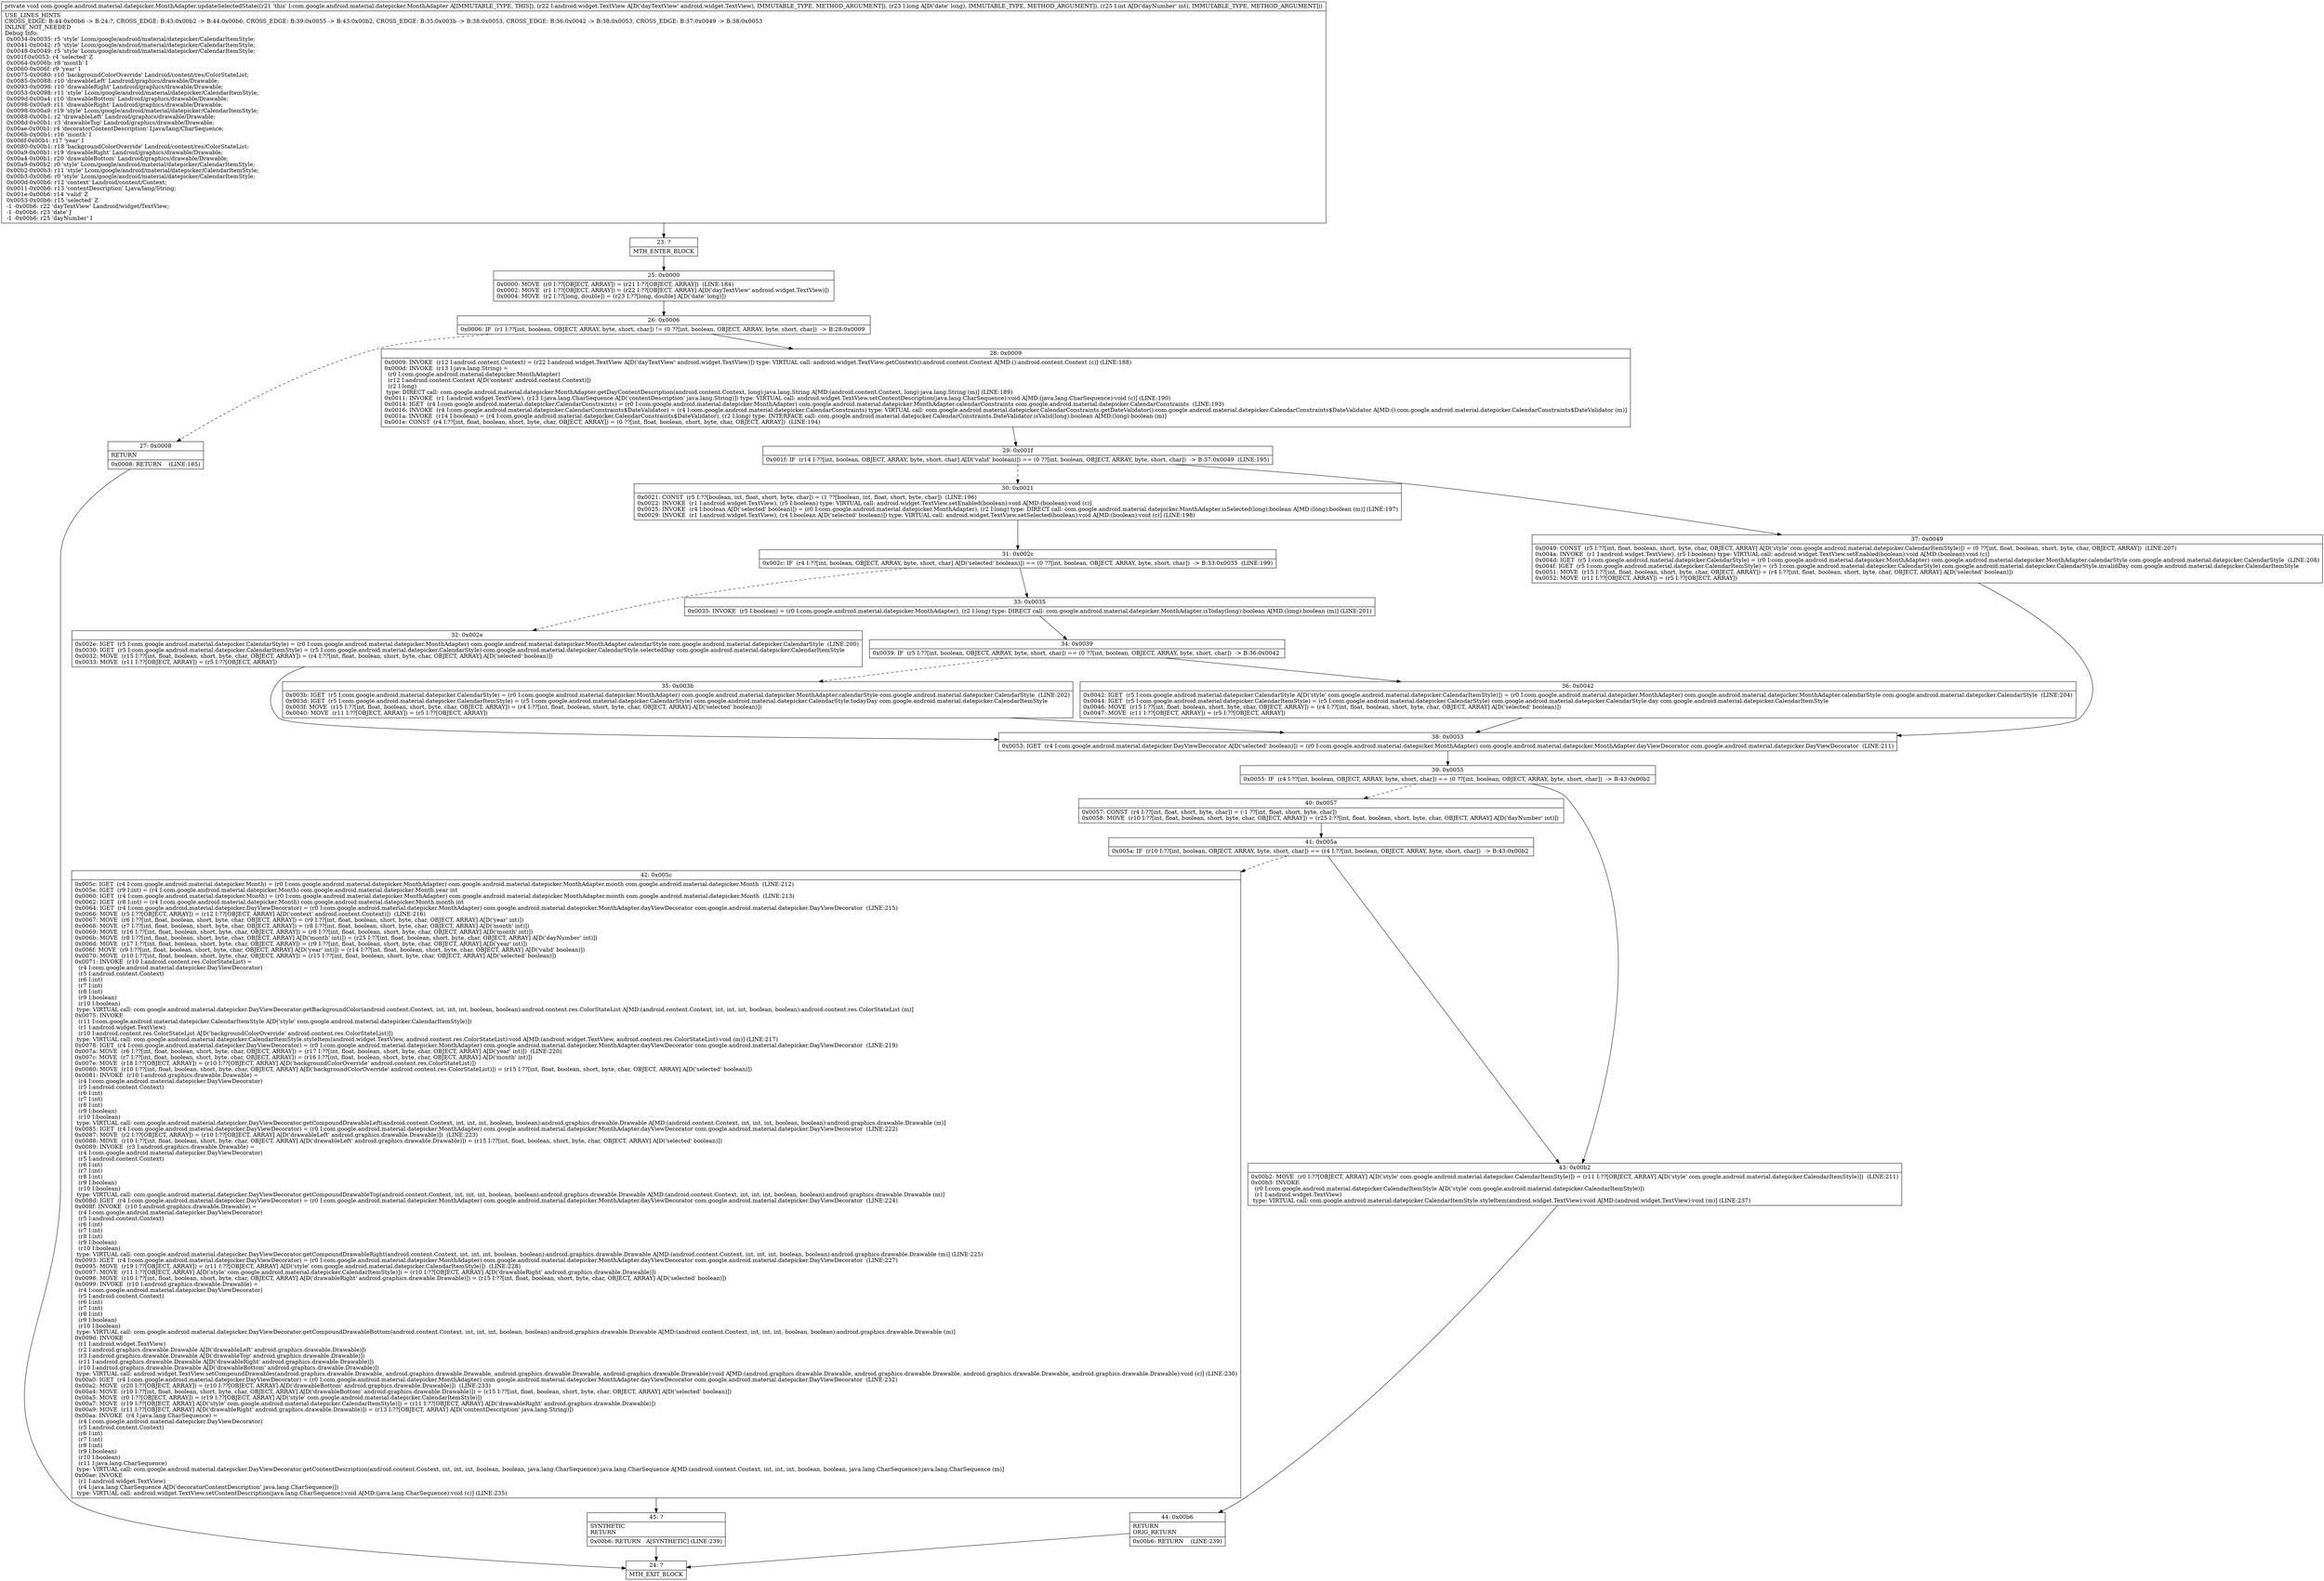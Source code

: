 digraph "CFG forcom.google.android.material.datepicker.MonthAdapter.updateSelectedState(Landroid\/widget\/TextView;JI)V" {
Node_23 [shape=record,label="{23\:\ ?|MTH_ENTER_BLOCK\l}"];
Node_25 [shape=record,label="{25\:\ 0x0000|0x0000: MOVE  (r0 I:??[OBJECT, ARRAY]) = (r21 I:??[OBJECT, ARRAY])  (LINE:184)\l0x0002: MOVE  (r1 I:??[OBJECT, ARRAY]) = (r22 I:??[OBJECT, ARRAY] A[D('dayTextView' android.widget.TextView)]) \l0x0004: MOVE  (r2 I:??[long, double]) = (r23 I:??[long, double] A[D('date' long)]) \l}"];
Node_26 [shape=record,label="{26\:\ 0x0006|0x0006: IF  (r1 I:??[int, boolean, OBJECT, ARRAY, byte, short, char]) != (0 ??[int, boolean, OBJECT, ARRAY, byte, short, char])  \-\> B:28:0x0009 \l}"];
Node_27 [shape=record,label="{27\:\ 0x0008|RETURN\l|0x0008: RETURN    (LINE:185)\l}"];
Node_24 [shape=record,label="{24\:\ ?|MTH_EXIT_BLOCK\l}"];
Node_28 [shape=record,label="{28\:\ 0x0009|0x0009: INVOKE  (r12 I:android.content.Context) = (r22 I:android.widget.TextView A[D('dayTextView' android.widget.TextView)]) type: VIRTUAL call: android.widget.TextView.getContext():android.content.Context A[MD:():android.content.Context (c)] (LINE:188)\l0x000d: INVOKE  (r13 I:java.lang.String) = \l  (r0 I:com.google.android.material.datepicker.MonthAdapter)\l  (r12 I:android.content.Context A[D('context' android.content.Context)])\l  (r2 I:long)\l type: DIRECT call: com.google.android.material.datepicker.MonthAdapter.getDayContentDescription(android.content.Context, long):java.lang.String A[MD:(android.content.Context, long):java.lang.String (m)] (LINE:189)\l0x0011: INVOKE  (r1 I:android.widget.TextView), (r13 I:java.lang.CharSequence A[D('contentDescription' java.lang.String)]) type: VIRTUAL call: android.widget.TextView.setContentDescription(java.lang.CharSequence):void A[MD:(java.lang.CharSequence):void (c)] (LINE:190)\l0x0014: IGET  (r4 I:com.google.android.material.datepicker.CalendarConstraints) = (r0 I:com.google.android.material.datepicker.MonthAdapter) com.google.android.material.datepicker.MonthAdapter.calendarConstraints com.google.android.material.datepicker.CalendarConstraints  (LINE:193)\l0x0016: INVOKE  (r4 I:com.google.android.material.datepicker.CalendarConstraints$DateValidator) = (r4 I:com.google.android.material.datepicker.CalendarConstraints) type: VIRTUAL call: com.google.android.material.datepicker.CalendarConstraints.getDateValidator():com.google.android.material.datepicker.CalendarConstraints$DateValidator A[MD:():com.google.android.material.datepicker.CalendarConstraints$DateValidator (m)]\l0x001a: INVOKE  (r14 I:boolean) = (r4 I:com.google.android.material.datepicker.CalendarConstraints$DateValidator), (r2 I:long) type: INTERFACE call: com.google.android.material.datepicker.CalendarConstraints.DateValidator.isValid(long):boolean A[MD:(long):boolean (m)]\l0x001e: CONST  (r4 I:??[int, float, boolean, short, byte, char, OBJECT, ARRAY]) = (0 ??[int, float, boolean, short, byte, char, OBJECT, ARRAY])  (LINE:194)\l}"];
Node_29 [shape=record,label="{29\:\ 0x001f|0x001f: IF  (r14 I:??[int, boolean, OBJECT, ARRAY, byte, short, char] A[D('valid' boolean)]) == (0 ??[int, boolean, OBJECT, ARRAY, byte, short, char])  \-\> B:37:0x0049  (LINE:195)\l}"];
Node_30 [shape=record,label="{30\:\ 0x0021|0x0021: CONST  (r5 I:??[boolean, int, float, short, byte, char]) = (1 ??[boolean, int, float, short, byte, char])  (LINE:196)\l0x0022: INVOKE  (r1 I:android.widget.TextView), (r5 I:boolean) type: VIRTUAL call: android.widget.TextView.setEnabled(boolean):void A[MD:(boolean):void (c)]\l0x0025: INVOKE  (r4 I:boolean A[D('selected' boolean)]) = (r0 I:com.google.android.material.datepicker.MonthAdapter), (r2 I:long) type: DIRECT call: com.google.android.material.datepicker.MonthAdapter.isSelected(long):boolean A[MD:(long):boolean (m)] (LINE:197)\l0x0029: INVOKE  (r1 I:android.widget.TextView), (r4 I:boolean A[D('selected' boolean)]) type: VIRTUAL call: android.widget.TextView.setSelected(boolean):void A[MD:(boolean):void (c)] (LINE:198)\l}"];
Node_31 [shape=record,label="{31\:\ 0x002c|0x002c: IF  (r4 I:??[int, boolean, OBJECT, ARRAY, byte, short, char] A[D('selected' boolean)]) == (0 ??[int, boolean, OBJECT, ARRAY, byte, short, char])  \-\> B:33:0x0035  (LINE:199)\l}"];
Node_32 [shape=record,label="{32\:\ 0x002e|0x002e: IGET  (r5 I:com.google.android.material.datepicker.CalendarStyle) = (r0 I:com.google.android.material.datepicker.MonthAdapter) com.google.android.material.datepicker.MonthAdapter.calendarStyle com.google.android.material.datepicker.CalendarStyle  (LINE:200)\l0x0030: IGET  (r5 I:com.google.android.material.datepicker.CalendarItemStyle) = (r5 I:com.google.android.material.datepicker.CalendarStyle) com.google.android.material.datepicker.CalendarStyle.selectedDay com.google.android.material.datepicker.CalendarItemStyle \l0x0032: MOVE  (r15 I:??[int, float, boolean, short, byte, char, OBJECT, ARRAY]) = (r4 I:??[int, float, boolean, short, byte, char, OBJECT, ARRAY] A[D('selected' boolean)]) \l0x0033: MOVE  (r11 I:??[OBJECT, ARRAY]) = (r5 I:??[OBJECT, ARRAY]) \l}"];
Node_38 [shape=record,label="{38\:\ 0x0053|0x0053: IGET  (r4 I:com.google.android.material.datepicker.DayViewDecorator A[D('selected' boolean)]) = (r0 I:com.google.android.material.datepicker.MonthAdapter) com.google.android.material.datepicker.MonthAdapter.dayViewDecorator com.google.android.material.datepicker.DayViewDecorator  (LINE:211)\l}"];
Node_39 [shape=record,label="{39\:\ 0x0055|0x0055: IF  (r4 I:??[int, boolean, OBJECT, ARRAY, byte, short, char]) == (0 ??[int, boolean, OBJECT, ARRAY, byte, short, char])  \-\> B:43:0x00b2 \l}"];
Node_40 [shape=record,label="{40\:\ 0x0057|0x0057: CONST  (r4 I:??[int, float, short, byte, char]) = (\-1 ??[int, float, short, byte, char]) \l0x0058: MOVE  (r10 I:??[int, float, boolean, short, byte, char, OBJECT, ARRAY]) = (r25 I:??[int, float, boolean, short, byte, char, OBJECT, ARRAY] A[D('dayNumber' int)]) \l}"];
Node_41 [shape=record,label="{41\:\ 0x005a|0x005a: IF  (r10 I:??[int, boolean, OBJECT, ARRAY, byte, short, char]) == (r4 I:??[int, boolean, OBJECT, ARRAY, byte, short, char])  \-\> B:43:0x00b2 \l}"];
Node_42 [shape=record,label="{42\:\ 0x005c|0x005c: IGET  (r4 I:com.google.android.material.datepicker.Month) = (r0 I:com.google.android.material.datepicker.MonthAdapter) com.google.android.material.datepicker.MonthAdapter.month com.google.android.material.datepicker.Month  (LINE:212)\l0x005e: IGET  (r9 I:int) = (r4 I:com.google.android.material.datepicker.Month) com.google.android.material.datepicker.Month.year int \l0x0060: IGET  (r4 I:com.google.android.material.datepicker.Month) = (r0 I:com.google.android.material.datepicker.MonthAdapter) com.google.android.material.datepicker.MonthAdapter.month com.google.android.material.datepicker.Month  (LINE:213)\l0x0062: IGET  (r8 I:int) = (r4 I:com.google.android.material.datepicker.Month) com.google.android.material.datepicker.Month.month int \l0x0064: IGET  (r4 I:com.google.android.material.datepicker.DayViewDecorator) = (r0 I:com.google.android.material.datepicker.MonthAdapter) com.google.android.material.datepicker.MonthAdapter.dayViewDecorator com.google.android.material.datepicker.DayViewDecorator  (LINE:215)\l0x0066: MOVE  (r5 I:??[OBJECT, ARRAY]) = (r12 I:??[OBJECT, ARRAY] A[D('context' android.content.Context)])  (LINE:216)\l0x0067: MOVE  (r6 I:??[int, float, boolean, short, byte, char, OBJECT, ARRAY]) = (r9 I:??[int, float, boolean, short, byte, char, OBJECT, ARRAY] A[D('year' int)]) \l0x0068: MOVE  (r7 I:??[int, float, boolean, short, byte, char, OBJECT, ARRAY]) = (r8 I:??[int, float, boolean, short, byte, char, OBJECT, ARRAY] A[D('month' int)]) \l0x0069: MOVE  (r16 I:??[int, float, boolean, short, byte, char, OBJECT, ARRAY]) = (r8 I:??[int, float, boolean, short, byte, char, OBJECT, ARRAY] A[D('month' int)]) \l0x006b: MOVE  (r8 I:??[int, float, boolean, short, byte, char, OBJECT, ARRAY] A[D('month' int)]) = (r25 I:??[int, float, boolean, short, byte, char, OBJECT, ARRAY] A[D('dayNumber' int)]) \l0x006d: MOVE  (r17 I:??[int, float, boolean, short, byte, char, OBJECT, ARRAY]) = (r9 I:??[int, float, boolean, short, byte, char, OBJECT, ARRAY] A[D('year' int)]) \l0x006f: MOVE  (r9 I:??[int, float, boolean, short, byte, char, OBJECT, ARRAY] A[D('year' int)]) = (r14 I:??[int, float, boolean, short, byte, char, OBJECT, ARRAY] A[D('valid' boolean)]) \l0x0070: MOVE  (r10 I:??[int, float, boolean, short, byte, char, OBJECT, ARRAY]) = (r15 I:??[int, float, boolean, short, byte, char, OBJECT, ARRAY] A[D('selected' boolean)]) \l0x0071: INVOKE  (r10 I:android.content.res.ColorStateList) = \l  (r4 I:com.google.android.material.datepicker.DayViewDecorator)\l  (r5 I:android.content.Context)\l  (r6 I:int)\l  (r7 I:int)\l  (r8 I:int)\l  (r9 I:boolean)\l  (r10 I:boolean)\l type: VIRTUAL call: com.google.android.material.datepicker.DayViewDecorator.getBackgroundColor(android.content.Context, int, int, int, boolean, boolean):android.content.res.ColorStateList A[MD:(android.content.Context, int, int, int, boolean, boolean):android.content.res.ColorStateList (m)]\l0x0075: INVOKE  \l  (r11 I:com.google.android.material.datepicker.CalendarItemStyle A[D('style' com.google.android.material.datepicker.CalendarItemStyle)])\l  (r1 I:android.widget.TextView)\l  (r10 I:android.content.res.ColorStateList A[D('backgroundColorOverride' android.content.res.ColorStateList)])\l type: VIRTUAL call: com.google.android.material.datepicker.CalendarItemStyle.styleItem(android.widget.TextView, android.content.res.ColorStateList):void A[MD:(android.widget.TextView, android.content.res.ColorStateList):void (m)] (LINE:217)\l0x0078: IGET  (r4 I:com.google.android.material.datepicker.DayViewDecorator) = (r0 I:com.google.android.material.datepicker.MonthAdapter) com.google.android.material.datepicker.MonthAdapter.dayViewDecorator com.google.android.material.datepicker.DayViewDecorator  (LINE:219)\l0x007a: MOVE  (r6 I:??[int, float, boolean, short, byte, char, OBJECT, ARRAY]) = (r17 I:??[int, float, boolean, short, byte, char, OBJECT, ARRAY] A[D('year' int)])  (LINE:220)\l0x007c: MOVE  (r7 I:??[int, float, boolean, short, byte, char, OBJECT, ARRAY]) = (r16 I:??[int, float, boolean, short, byte, char, OBJECT, ARRAY] A[D('month' int)]) \l0x007e: MOVE  (r18 I:??[OBJECT, ARRAY]) = (r10 I:??[OBJECT, ARRAY] A[D('backgroundColorOverride' android.content.res.ColorStateList)]) \l0x0080: MOVE  (r10 I:??[int, float, boolean, short, byte, char, OBJECT, ARRAY] A[D('backgroundColorOverride' android.content.res.ColorStateList)]) = (r15 I:??[int, float, boolean, short, byte, char, OBJECT, ARRAY] A[D('selected' boolean)]) \l0x0081: INVOKE  (r10 I:android.graphics.drawable.Drawable) = \l  (r4 I:com.google.android.material.datepicker.DayViewDecorator)\l  (r5 I:android.content.Context)\l  (r6 I:int)\l  (r7 I:int)\l  (r8 I:int)\l  (r9 I:boolean)\l  (r10 I:boolean)\l type: VIRTUAL call: com.google.android.material.datepicker.DayViewDecorator.getCompoundDrawableLeft(android.content.Context, int, int, int, boolean, boolean):android.graphics.drawable.Drawable A[MD:(android.content.Context, int, int, int, boolean, boolean):android.graphics.drawable.Drawable (m)]\l0x0085: IGET  (r4 I:com.google.android.material.datepicker.DayViewDecorator) = (r0 I:com.google.android.material.datepicker.MonthAdapter) com.google.android.material.datepicker.MonthAdapter.dayViewDecorator com.google.android.material.datepicker.DayViewDecorator  (LINE:222)\l0x0087: MOVE  (r2 I:??[OBJECT, ARRAY]) = (r10 I:??[OBJECT, ARRAY] A[D('drawableLeft' android.graphics.drawable.Drawable)])  (LINE:223)\l0x0088: MOVE  (r10 I:??[int, float, boolean, short, byte, char, OBJECT, ARRAY] A[D('drawableLeft' android.graphics.drawable.Drawable)]) = (r15 I:??[int, float, boolean, short, byte, char, OBJECT, ARRAY] A[D('selected' boolean)]) \l0x0089: INVOKE  (r3 I:android.graphics.drawable.Drawable) = \l  (r4 I:com.google.android.material.datepicker.DayViewDecorator)\l  (r5 I:android.content.Context)\l  (r6 I:int)\l  (r7 I:int)\l  (r8 I:int)\l  (r9 I:boolean)\l  (r10 I:boolean)\l type: VIRTUAL call: com.google.android.material.datepicker.DayViewDecorator.getCompoundDrawableTop(android.content.Context, int, int, int, boolean, boolean):android.graphics.drawable.Drawable A[MD:(android.content.Context, int, int, int, boolean, boolean):android.graphics.drawable.Drawable (m)]\l0x008d: IGET  (r4 I:com.google.android.material.datepicker.DayViewDecorator) = (r0 I:com.google.android.material.datepicker.MonthAdapter) com.google.android.material.datepicker.MonthAdapter.dayViewDecorator com.google.android.material.datepicker.DayViewDecorator  (LINE:224)\l0x008f: INVOKE  (r10 I:android.graphics.drawable.Drawable) = \l  (r4 I:com.google.android.material.datepicker.DayViewDecorator)\l  (r5 I:android.content.Context)\l  (r6 I:int)\l  (r7 I:int)\l  (r8 I:int)\l  (r9 I:boolean)\l  (r10 I:boolean)\l type: VIRTUAL call: com.google.android.material.datepicker.DayViewDecorator.getCompoundDrawableRight(android.content.Context, int, int, int, boolean, boolean):android.graphics.drawable.Drawable A[MD:(android.content.Context, int, int, int, boolean, boolean):android.graphics.drawable.Drawable (m)] (LINE:225)\l0x0093: IGET  (r4 I:com.google.android.material.datepicker.DayViewDecorator) = (r0 I:com.google.android.material.datepicker.MonthAdapter) com.google.android.material.datepicker.MonthAdapter.dayViewDecorator com.google.android.material.datepicker.DayViewDecorator  (LINE:227)\l0x0095: MOVE  (r19 I:??[OBJECT, ARRAY]) = (r11 I:??[OBJECT, ARRAY] A[D('style' com.google.android.material.datepicker.CalendarItemStyle)])  (LINE:228)\l0x0097: MOVE  (r11 I:??[OBJECT, ARRAY] A[D('style' com.google.android.material.datepicker.CalendarItemStyle)]) = (r10 I:??[OBJECT, ARRAY] A[D('drawableRight' android.graphics.drawable.Drawable)]) \l0x0098: MOVE  (r10 I:??[int, float, boolean, short, byte, char, OBJECT, ARRAY] A[D('drawableRight' android.graphics.drawable.Drawable)]) = (r15 I:??[int, float, boolean, short, byte, char, OBJECT, ARRAY] A[D('selected' boolean)]) \l0x0099: INVOKE  (r10 I:android.graphics.drawable.Drawable) = \l  (r4 I:com.google.android.material.datepicker.DayViewDecorator)\l  (r5 I:android.content.Context)\l  (r6 I:int)\l  (r7 I:int)\l  (r8 I:int)\l  (r9 I:boolean)\l  (r10 I:boolean)\l type: VIRTUAL call: com.google.android.material.datepicker.DayViewDecorator.getCompoundDrawableBottom(android.content.Context, int, int, int, boolean, boolean):android.graphics.drawable.Drawable A[MD:(android.content.Context, int, int, int, boolean, boolean):android.graphics.drawable.Drawable (m)]\l0x009d: INVOKE  \l  (r1 I:android.widget.TextView)\l  (r2 I:android.graphics.drawable.Drawable A[D('drawableLeft' android.graphics.drawable.Drawable)])\l  (r3 I:android.graphics.drawable.Drawable A[D('drawableTop' android.graphics.drawable.Drawable)])\l  (r11 I:android.graphics.drawable.Drawable A[D('drawableRight' android.graphics.drawable.Drawable)])\l  (r10 I:android.graphics.drawable.Drawable A[D('drawableBottom' android.graphics.drawable.Drawable)])\l type: VIRTUAL call: android.widget.TextView.setCompoundDrawables(android.graphics.drawable.Drawable, android.graphics.drawable.Drawable, android.graphics.drawable.Drawable, android.graphics.drawable.Drawable):void A[MD:(android.graphics.drawable.Drawable, android.graphics.drawable.Drawable, android.graphics.drawable.Drawable, android.graphics.drawable.Drawable):void (c)] (LINE:230)\l0x00a0: IGET  (r4 I:com.google.android.material.datepicker.DayViewDecorator) = (r0 I:com.google.android.material.datepicker.MonthAdapter) com.google.android.material.datepicker.MonthAdapter.dayViewDecorator com.google.android.material.datepicker.DayViewDecorator  (LINE:232)\l0x00a2: MOVE  (r20 I:??[OBJECT, ARRAY]) = (r10 I:??[OBJECT, ARRAY] A[D('drawableBottom' android.graphics.drawable.Drawable)])  (LINE:233)\l0x00a4: MOVE  (r10 I:??[int, float, boolean, short, byte, char, OBJECT, ARRAY] A[D('drawableBottom' android.graphics.drawable.Drawable)]) = (r15 I:??[int, float, boolean, short, byte, char, OBJECT, ARRAY] A[D('selected' boolean)]) \l0x00a5: MOVE  (r0 I:??[OBJECT, ARRAY]) = (r19 I:??[OBJECT, ARRAY] A[D('style' com.google.android.material.datepicker.CalendarItemStyle)]) \l0x00a7: MOVE  (r19 I:??[OBJECT, ARRAY] A[D('style' com.google.android.material.datepicker.CalendarItemStyle)]) = (r11 I:??[OBJECT, ARRAY] A[D('drawableRight' android.graphics.drawable.Drawable)]) \l0x00a9: MOVE  (r11 I:??[OBJECT, ARRAY] A[D('drawableRight' android.graphics.drawable.Drawable)]) = (r13 I:??[OBJECT, ARRAY] A[D('contentDescription' java.lang.String)]) \l0x00aa: INVOKE  (r4 I:java.lang.CharSequence) = \l  (r4 I:com.google.android.material.datepicker.DayViewDecorator)\l  (r5 I:android.content.Context)\l  (r6 I:int)\l  (r7 I:int)\l  (r8 I:int)\l  (r9 I:boolean)\l  (r10 I:boolean)\l  (r11 I:java.lang.CharSequence)\l type: VIRTUAL call: com.google.android.material.datepicker.DayViewDecorator.getContentDescription(android.content.Context, int, int, int, boolean, boolean, java.lang.CharSequence):java.lang.CharSequence A[MD:(android.content.Context, int, int, int, boolean, boolean, java.lang.CharSequence):java.lang.CharSequence (m)]\l0x00ae: INVOKE  \l  (r1 I:android.widget.TextView)\l  (r4 I:java.lang.CharSequence A[D('decoratorContentDescription' java.lang.CharSequence)])\l type: VIRTUAL call: android.widget.TextView.setContentDescription(java.lang.CharSequence):void A[MD:(java.lang.CharSequence):void (c)] (LINE:235)\l}"];
Node_45 [shape=record,label="{45\:\ ?|SYNTHETIC\lRETURN\l|0x00b6: RETURN   A[SYNTHETIC] (LINE:239)\l}"];
Node_43 [shape=record,label="{43\:\ 0x00b2|0x00b2: MOVE  (r0 I:??[OBJECT, ARRAY] A[D('style' com.google.android.material.datepicker.CalendarItemStyle)]) = (r11 I:??[OBJECT, ARRAY] A[D('style' com.google.android.material.datepicker.CalendarItemStyle)])  (LINE:211)\l0x00b3: INVOKE  \l  (r0 I:com.google.android.material.datepicker.CalendarItemStyle A[D('style' com.google.android.material.datepicker.CalendarItemStyle)])\l  (r1 I:android.widget.TextView)\l type: VIRTUAL call: com.google.android.material.datepicker.CalendarItemStyle.styleItem(android.widget.TextView):void A[MD:(android.widget.TextView):void (m)] (LINE:237)\l}"];
Node_44 [shape=record,label="{44\:\ 0x00b6|RETURN\lORIG_RETURN\l|0x00b6: RETURN    (LINE:239)\l}"];
Node_33 [shape=record,label="{33\:\ 0x0035|0x0035: INVOKE  (r5 I:boolean) = (r0 I:com.google.android.material.datepicker.MonthAdapter), (r2 I:long) type: DIRECT call: com.google.android.material.datepicker.MonthAdapter.isToday(long):boolean A[MD:(long):boolean (m)] (LINE:201)\l}"];
Node_34 [shape=record,label="{34\:\ 0x0039|0x0039: IF  (r5 I:??[int, boolean, OBJECT, ARRAY, byte, short, char]) == (0 ??[int, boolean, OBJECT, ARRAY, byte, short, char])  \-\> B:36:0x0042 \l}"];
Node_35 [shape=record,label="{35\:\ 0x003b|0x003b: IGET  (r5 I:com.google.android.material.datepicker.CalendarStyle) = (r0 I:com.google.android.material.datepicker.MonthAdapter) com.google.android.material.datepicker.MonthAdapter.calendarStyle com.google.android.material.datepicker.CalendarStyle  (LINE:202)\l0x003d: IGET  (r5 I:com.google.android.material.datepicker.CalendarItemStyle) = (r5 I:com.google.android.material.datepicker.CalendarStyle) com.google.android.material.datepicker.CalendarStyle.todayDay com.google.android.material.datepicker.CalendarItemStyle \l0x003f: MOVE  (r15 I:??[int, float, boolean, short, byte, char, OBJECT, ARRAY]) = (r4 I:??[int, float, boolean, short, byte, char, OBJECT, ARRAY] A[D('selected' boolean)]) \l0x0040: MOVE  (r11 I:??[OBJECT, ARRAY]) = (r5 I:??[OBJECT, ARRAY]) \l}"];
Node_36 [shape=record,label="{36\:\ 0x0042|0x0042: IGET  (r5 I:com.google.android.material.datepicker.CalendarStyle A[D('style' com.google.android.material.datepicker.CalendarItemStyle)]) = (r0 I:com.google.android.material.datepicker.MonthAdapter) com.google.android.material.datepicker.MonthAdapter.calendarStyle com.google.android.material.datepicker.CalendarStyle  (LINE:204)\l0x0044: IGET  (r5 I:com.google.android.material.datepicker.CalendarItemStyle) = (r5 I:com.google.android.material.datepicker.CalendarStyle) com.google.android.material.datepicker.CalendarStyle.day com.google.android.material.datepicker.CalendarItemStyle \l0x0046: MOVE  (r15 I:??[int, float, boolean, short, byte, char, OBJECT, ARRAY]) = (r4 I:??[int, float, boolean, short, byte, char, OBJECT, ARRAY] A[D('selected' boolean)]) \l0x0047: MOVE  (r11 I:??[OBJECT, ARRAY]) = (r5 I:??[OBJECT, ARRAY]) \l}"];
Node_37 [shape=record,label="{37\:\ 0x0049|0x0049: CONST  (r5 I:??[int, float, boolean, short, byte, char, OBJECT, ARRAY] A[D('style' com.google.android.material.datepicker.CalendarItemStyle)]) = (0 ??[int, float, boolean, short, byte, char, OBJECT, ARRAY])  (LINE:207)\l0x004a: INVOKE  (r1 I:android.widget.TextView), (r5 I:boolean) type: VIRTUAL call: android.widget.TextView.setEnabled(boolean):void A[MD:(boolean):void (c)]\l0x004d: IGET  (r5 I:com.google.android.material.datepicker.CalendarStyle) = (r0 I:com.google.android.material.datepicker.MonthAdapter) com.google.android.material.datepicker.MonthAdapter.calendarStyle com.google.android.material.datepicker.CalendarStyle  (LINE:208)\l0x004f: IGET  (r5 I:com.google.android.material.datepicker.CalendarItemStyle) = (r5 I:com.google.android.material.datepicker.CalendarStyle) com.google.android.material.datepicker.CalendarStyle.invalidDay com.google.android.material.datepicker.CalendarItemStyle \l0x0051: MOVE  (r15 I:??[int, float, boolean, short, byte, char, OBJECT, ARRAY]) = (r4 I:??[int, float, boolean, short, byte, char, OBJECT, ARRAY] A[D('selected' boolean)]) \l0x0052: MOVE  (r11 I:??[OBJECT, ARRAY]) = (r5 I:??[OBJECT, ARRAY]) \l}"];
MethodNode[shape=record,label="{private void com.google.android.material.datepicker.MonthAdapter.updateSelectedState((r21 'this' I:com.google.android.material.datepicker.MonthAdapter A[IMMUTABLE_TYPE, THIS]), (r22 I:android.widget.TextView A[D('dayTextView' android.widget.TextView), IMMUTABLE_TYPE, METHOD_ARGUMENT]), (r23 I:long A[D('date' long), IMMUTABLE_TYPE, METHOD_ARGUMENT]), (r25 I:int A[D('dayNumber' int), IMMUTABLE_TYPE, METHOD_ARGUMENT]))  | USE_LINES_HINTS\lCROSS_EDGE: B:44:0x00b6 \-\> B:24:?, CROSS_EDGE: B:43:0x00b2 \-\> B:44:0x00b6, CROSS_EDGE: B:39:0x0055 \-\> B:43:0x00b2, CROSS_EDGE: B:35:0x003b \-\> B:38:0x0053, CROSS_EDGE: B:36:0x0042 \-\> B:38:0x0053, CROSS_EDGE: B:37:0x0049 \-\> B:38:0x0053\lINLINE_NOT_NEEDED\lDebug Info:\l  0x0034\-0x0035: r5 'style' Lcom\/google\/android\/material\/datepicker\/CalendarItemStyle;\l  0x0041\-0x0042: r5 'style' Lcom\/google\/android\/material\/datepicker\/CalendarItemStyle;\l  0x0048\-0x0049: r5 'style' Lcom\/google\/android\/material\/datepicker\/CalendarItemStyle;\l  0x001f\-0x0053: r4 'selected' Z\l  0x0064\-0x006b: r8 'month' I\l  0x0060\-0x006f: r9 'year' I\l  0x0075\-0x0080: r10 'backgroundColorOverride' Landroid\/content\/res\/ColorStateList;\l  0x0085\-0x0088: r10 'drawableLeft' Landroid\/graphics\/drawable\/Drawable;\l  0x0093\-0x0098: r10 'drawableRight' Landroid\/graphics\/drawable\/Drawable;\l  0x0053\-0x0098: r11 'style' Lcom\/google\/android\/material\/datepicker\/CalendarItemStyle;\l  0x009d\-0x00a4: r10 'drawableBottom' Landroid\/graphics\/drawable\/Drawable;\l  0x0098\-0x00a9: r11 'drawableRight' Landroid\/graphics\/drawable\/Drawable;\l  0x0098\-0x00a9: r19 'style' Lcom\/google\/android\/material\/datepicker\/CalendarItemStyle;\l  0x0088\-0x00b1: r2 'drawableLeft' Landroid\/graphics\/drawable\/Drawable;\l  0x008d\-0x00b1: r3 'drawableTop' Landroid\/graphics\/drawable\/Drawable;\l  0x00ae\-0x00b1: r4 'decoratorContentDescription' Ljava\/lang\/CharSequence;\l  0x006b\-0x00b1: r16 'month' I\l  0x006f\-0x00b1: r17 'year' I\l  0x0080\-0x00b1: r18 'backgroundColorOverride' Landroid\/content\/res\/ColorStateList;\l  0x00a9\-0x00b1: r19 'drawableRight' Landroid\/graphics\/drawable\/Drawable;\l  0x00a4\-0x00b1: r20 'drawableBottom' Landroid\/graphics\/drawable\/Drawable;\l  0x00a9\-0x00b2: r0 'style' Lcom\/google\/android\/material\/datepicker\/CalendarItemStyle;\l  0x00b2\-0x00b3: r11 'style' Lcom\/google\/android\/material\/datepicker\/CalendarItemStyle;\l  0x00b3\-0x00b6: r0 'style' Lcom\/google\/android\/material\/datepicker\/CalendarItemStyle;\l  0x000d\-0x00b6: r12 'context' Landroid\/content\/Context;\l  0x0011\-0x00b6: r13 'contentDescription' Ljava\/lang\/String;\l  0x001e\-0x00b6: r14 'valid' Z\l  0x0053\-0x00b6: r15 'selected' Z\l  \-1 \-0x00b6: r22 'dayTextView' Landroid\/widget\/TextView;\l  \-1 \-0x00b6: r23 'date' J\l  \-1 \-0x00b6: r25 'dayNumber' I\l}"];
MethodNode -> Node_23;Node_23 -> Node_25;
Node_25 -> Node_26;
Node_26 -> Node_27[style=dashed];
Node_26 -> Node_28;
Node_27 -> Node_24;
Node_28 -> Node_29;
Node_29 -> Node_30[style=dashed];
Node_29 -> Node_37;
Node_30 -> Node_31;
Node_31 -> Node_32[style=dashed];
Node_31 -> Node_33;
Node_32 -> Node_38;
Node_38 -> Node_39;
Node_39 -> Node_40[style=dashed];
Node_39 -> Node_43;
Node_40 -> Node_41;
Node_41 -> Node_42[style=dashed];
Node_41 -> Node_43;
Node_42 -> Node_45;
Node_45 -> Node_24;
Node_43 -> Node_44;
Node_44 -> Node_24;
Node_33 -> Node_34;
Node_34 -> Node_35[style=dashed];
Node_34 -> Node_36;
Node_35 -> Node_38;
Node_36 -> Node_38;
Node_37 -> Node_38;
}

